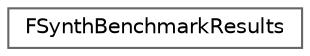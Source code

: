 digraph "Graphical Class Hierarchy"
{
 // INTERACTIVE_SVG=YES
 // LATEX_PDF_SIZE
  bgcolor="transparent";
  edge [fontname=Helvetica,fontsize=10,labelfontname=Helvetica,labelfontsize=10];
  node [fontname=Helvetica,fontsize=10,shape=box,height=0.2,width=0.4];
  rankdir="LR";
  Node0 [id="Node000000",label="FSynthBenchmarkResults",height=0.2,width=0.4,color="grey40", fillcolor="white", style="filled",URL="$d6/db3/structFSynthBenchmarkResults.html",tooltip=" "];
}

